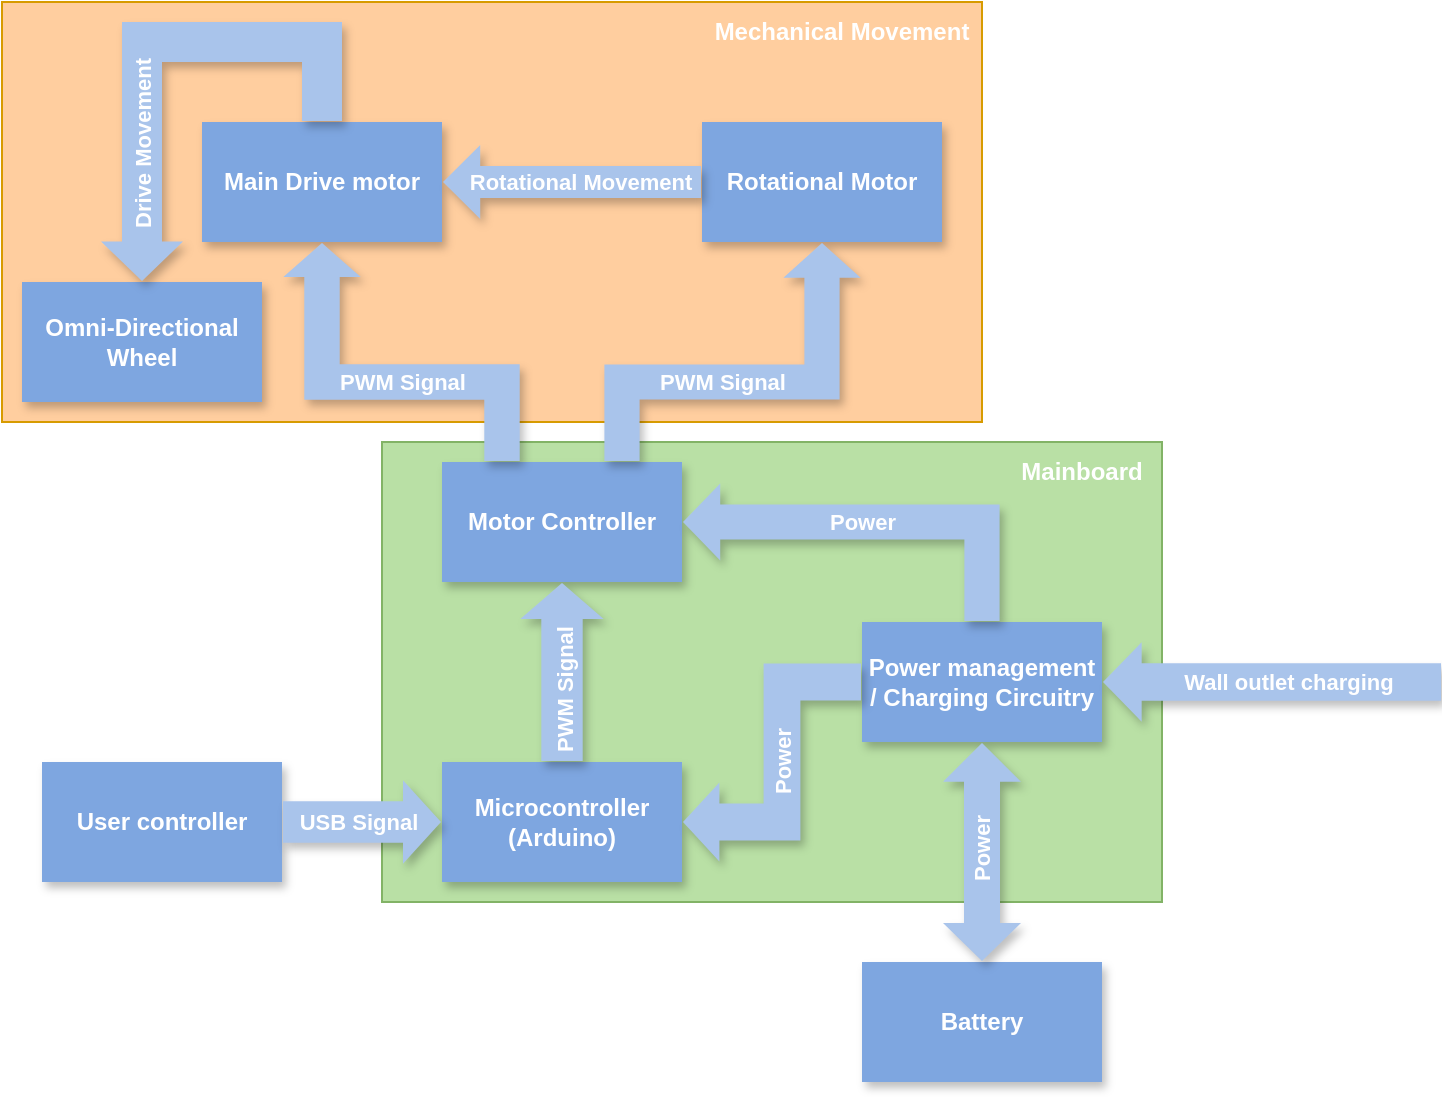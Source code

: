 <mxfile version="21.3.7" type="device">
  <diagram name="Page-1" id="_5MBkdKM8Xg6dZCR3AkQ">
    <mxGraphModel dx="1430" dy="782" grid="1" gridSize="10" guides="1" tooltips="1" connect="1" arrows="1" fold="1" page="1" pageScale="1" pageWidth="850" pageHeight="1100" math="0" shadow="0">
      <root>
        <mxCell id="0" />
        <mxCell id="1" parent="0" />
        <mxCell id="DGIZA6DbEYCkTqBpSOKV-38" value="" style="rounded=0;whiteSpace=wrap;html=1;fillColor=#B9E0A5;strokeColor=#82b366;" vertex="1" parent="1">
          <mxGeometry x="280" y="380" width="390" height="230" as="geometry" />
        </mxCell>
        <mxCell id="DGIZA6DbEYCkTqBpSOKV-39" value="" style="rounded=0;whiteSpace=wrap;html=1;fillColor=#FFCE9F;strokeColor=#d79b00;" vertex="1" parent="1">
          <mxGeometry x="90" y="160" width="490" height="210" as="geometry" />
        </mxCell>
        <mxCell id="wunuRDhryvDSYgeNqyzK-1" value="Main Drive motor" style="rounded=0;whiteSpace=wrap;html=1;fontColor=#FFFFFF;strokeColor=none;fillColor=#7EA6E0;fontStyle=1;shadow=1;" parent="1" vertex="1">
          <mxGeometry x="190" y="220" width="120" height="60" as="geometry" />
        </mxCell>
        <mxCell id="wunuRDhryvDSYgeNqyzK-2" value="Rotational Motor" style="rounded=0;whiteSpace=wrap;html=1;fontColor=#FFFFFF;strokeColor=none;fillColor=#7EA6E0;fontStyle=1;shadow=1;" parent="1" vertex="1">
          <mxGeometry x="440" y="220" width="120" height="60" as="geometry" />
        </mxCell>
        <mxCell id="DGIZA6DbEYCkTqBpSOKV-1" value="Motor Controller" style="rounded=0;whiteSpace=wrap;html=1;fontColor=#FFFFFF;strokeColor=none;fillColor=#7EA6E0;fontStyle=1;shadow=1;" vertex="1" parent="1">
          <mxGeometry x="310" y="390" width="120" height="60" as="geometry" />
        </mxCell>
        <mxCell id="DGIZA6DbEYCkTqBpSOKV-2" value="Microcontroller (Arduino)" style="rounded=0;whiteSpace=wrap;html=1;fontColor=#FFFFFF;strokeColor=none;fillColor=#7EA6E0;fontStyle=1;shadow=1;" vertex="1" parent="1">
          <mxGeometry x="310" y="540" width="120" height="60" as="geometry" />
        </mxCell>
        <mxCell id="DGIZA6DbEYCkTqBpSOKV-3" value="Battery" style="rounded=0;whiteSpace=wrap;html=1;fontColor=#FFFFFF;strokeColor=none;fillColor=#7EA6E0;fontStyle=1;shadow=1;" vertex="1" parent="1">
          <mxGeometry x="520" y="640" width="120" height="60" as="geometry" />
        </mxCell>
        <mxCell id="DGIZA6DbEYCkTqBpSOKV-4" value="User controller" style="rounded=0;whiteSpace=wrap;html=1;fontColor=#FFFFFF;strokeColor=none;fillColor=#7EA6E0;fontStyle=1;shadow=1;" vertex="1" parent="1">
          <mxGeometry x="110" y="540" width="120" height="60" as="geometry" />
        </mxCell>
        <mxCell id="DGIZA6DbEYCkTqBpSOKV-5" value="Omni-Directional Wheel" style="rounded=0;whiteSpace=wrap;html=1;fontColor=#FFFFFF;strokeColor=none;fillColor=#7EA6E0;fontStyle=1;shadow=1;" vertex="1" parent="1">
          <mxGeometry x="100" y="300" width="120" height="60" as="geometry" />
        </mxCell>
        <mxCell id="DGIZA6DbEYCkTqBpSOKV-6" value="" style="shape=flexArrow;endArrow=classic;html=1;rounded=0;entryX=0.5;entryY=0;entryDx=0;entryDy=0;exitX=0.5;exitY=0;exitDx=0;exitDy=0;width=20;endSize=6.268;edgeStyle=orthogonalEdgeStyle;labelBackgroundColor=#A9C4EB;fontColor=#FFFFFF;fillColor=#A9C4EB;strokeColor=none;shadow=1;" edge="1" parent="1" source="wunuRDhryvDSYgeNqyzK-1" target="DGIZA6DbEYCkTqBpSOKV-5">
          <mxGeometry width="50" height="50" relative="1" as="geometry">
            <mxPoint x="400" y="400" as="sourcePoint" />
            <mxPoint x="450" y="350" as="targetPoint" />
            <Array as="points">
              <mxPoint x="250" y="180" />
              <mxPoint x="160" y="180" />
            </Array>
          </mxGeometry>
        </mxCell>
        <mxCell id="DGIZA6DbEYCkTqBpSOKV-9" value="" style="shape=flexArrow;endArrow=classic;html=1;rounded=0;entryX=1;entryY=0.5;entryDx=0;entryDy=0;exitX=0;exitY=0.5;exitDx=0;exitDy=0;width=16;endSize=5.868;labelBackgroundColor=#A9C4EB;fontColor=#FFFFFF;fillColor=#A9C4EB;strokeColor=none;shadow=1;" edge="1" parent="1" source="wunuRDhryvDSYgeNqyzK-2" target="wunuRDhryvDSYgeNqyzK-1">
          <mxGeometry width="50" height="50" relative="1" as="geometry">
            <mxPoint x="400" y="400" as="sourcePoint" />
            <mxPoint x="450" y="350" as="targetPoint" />
          </mxGeometry>
        </mxCell>
        <mxCell id="DGIZA6DbEYCkTqBpSOKV-34" value="Rotational Movement" style="edgeLabel;html=1;align=center;verticalAlign=middle;resizable=0;points=[];labelBackgroundColor=#A9C4EB;fontColor=#FFFFFF;fontStyle=1" vertex="1" connectable="0" parent="DGIZA6DbEYCkTqBpSOKV-9">
          <mxGeometry x="0.179" relative="1" as="geometry">
            <mxPoint x="15" as="offset" />
          </mxGeometry>
        </mxCell>
        <mxCell id="DGIZA6DbEYCkTqBpSOKV-15" value="" style="shape=flexArrow;endArrow=classic;html=1;rounded=0;entryX=0;entryY=0.5;entryDx=0;entryDy=0;exitX=1;exitY=0.5;exitDx=0;exitDy=0;width=20.667;endSize=6;labelBackgroundColor=#A9C4EB;fontColor=#FFFFFF;fillColor=#A9C4EB;strokeColor=none;shadow=1;" edge="1" parent="1" source="DGIZA6DbEYCkTqBpSOKV-4" target="DGIZA6DbEYCkTqBpSOKV-2">
          <mxGeometry width="50" height="50" relative="1" as="geometry">
            <mxPoint x="400" y="400" as="sourcePoint" />
            <mxPoint x="450" y="350" as="targetPoint" />
          </mxGeometry>
        </mxCell>
        <mxCell id="DGIZA6DbEYCkTqBpSOKV-30" value="USB Signal" style="edgeLabel;html=1;align=center;verticalAlign=middle;resizable=0;points=[];rotation=0;labelBackgroundColor=#A9C4EB;fontColor=#FFFFFF;fontStyle=1" vertex="1" connectable="0" parent="DGIZA6DbEYCkTqBpSOKV-15">
          <mxGeometry x="-0.442" y="4" relative="1" as="geometry">
            <mxPoint x="15" y="4" as="offset" />
          </mxGeometry>
        </mxCell>
        <mxCell id="DGIZA6DbEYCkTqBpSOKV-16" value="Power management / Charging Circuitry" style="rounded=0;whiteSpace=wrap;html=1;strokeColor=none;fillColor=#7EA6E0;fontColor=#FFFFFF;fontStyle=1;shadow=1;" vertex="1" parent="1">
          <mxGeometry x="520" y="470" width="120" height="60" as="geometry" />
        </mxCell>
        <mxCell id="DGIZA6DbEYCkTqBpSOKV-18" value="" style="shape=flexArrow;endArrow=classic;startArrow=classic;html=1;rounded=0;exitX=0.5;exitY=1;exitDx=0;exitDy=0;entryX=0.5;entryY=0;entryDx=0;entryDy=0;edgeStyle=orthogonalEdgeStyle;width=18;startSize=6.11;labelBackgroundColor=#A9C4EB;fontColor=#FFFFFF;fillColor=#A9C4EB;strokeColor=none;shadow=1;" edge="1" parent="1" source="DGIZA6DbEYCkTqBpSOKV-16" target="DGIZA6DbEYCkTqBpSOKV-3">
          <mxGeometry width="100" height="100" relative="1" as="geometry">
            <mxPoint x="610" y="510" as="sourcePoint" />
            <mxPoint x="530" y="500" as="targetPoint" />
          </mxGeometry>
        </mxCell>
        <mxCell id="DGIZA6DbEYCkTqBpSOKV-29" value="Power" style="edgeLabel;html=1;align=center;verticalAlign=middle;resizable=0;points=[];rotation=-90;labelBackgroundColor=#A9C4EB;fontColor=#FFFFFF;fontStyle=1" vertex="1" connectable="0" parent="DGIZA6DbEYCkTqBpSOKV-18">
          <mxGeometry x="-0.1" y="-7" relative="1" as="geometry">
            <mxPoint x="7" y="4" as="offset" />
          </mxGeometry>
        </mxCell>
        <mxCell id="DGIZA6DbEYCkTqBpSOKV-19" value="" style="shape=flexArrow;endArrow=classic;html=1;rounded=0;exitX=0.5;exitY=0;exitDx=0;exitDy=0;entryX=1;entryY=0.5;entryDx=0;entryDy=0;edgeStyle=orthogonalEdgeStyle;width=17.6;endSize=5.868;fillColor=#A9C4EB;strokeColor=none;shadow=1;" edge="1" parent="1" source="DGIZA6DbEYCkTqBpSOKV-16" target="DGIZA6DbEYCkTqBpSOKV-1">
          <mxGeometry width="50" height="50" relative="1" as="geometry">
            <mxPoint x="400" y="400" as="sourcePoint" />
            <mxPoint x="450" y="350" as="targetPoint" />
          </mxGeometry>
        </mxCell>
        <mxCell id="DGIZA6DbEYCkTqBpSOKV-20" value="" style="shape=flexArrow;endArrow=classic;html=1;rounded=0;exitX=0;exitY=0.5;exitDx=0;exitDy=0;entryX=1;entryY=0.5;entryDx=0;entryDy=0;edgeStyle=orthogonalEdgeStyle;width=18.4;endSize=5.732;labelBackgroundColor=#A9C4EB;fontColor=#FFFFFF;fillColor=#A9C4EB;strokeColor=none;shadow=1;" edge="1" parent="1" source="DGIZA6DbEYCkTqBpSOKV-16" target="DGIZA6DbEYCkTqBpSOKV-2">
          <mxGeometry width="50" height="50" relative="1" as="geometry">
            <mxPoint x="400" y="400" as="sourcePoint" />
            <mxPoint x="450" y="350" as="targetPoint" />
            <Array as="points">
              <mxPoint x="480" y="500" />
              <mxPoint x="480" y="570" />
            </Array>
          </mxGeometry>
        </mxCell>
        <mxCell id="DGIZA6DbEYCkTqBpSOKV-21" value="" style="shape=flexArrow;endArrow=classic;html=1;rounded=0;exitX=0.5;exitY=0;exitDx=0;exitDy=0;entryX=0.5;entryY=1;entryDx=0;entryDy=0;width=20.69;endSize=5.655;strokeColor=none;fillColor=#A9C4EB;shadow=1;" edge="1" parent="1" source="DGIZA6DbEYCkTqBpSOKV-2" target="DGIZA6DbEYCkTqBpSOKV-1">
          <mxGeometry width="50" height="50" relative="1" as="geometry">
            <mxPoint x="400" y="400" as="sourcePoint" />
            <mxPoint x="450" y="350" as="targetPoint" />
          </mxGeometry>
        </mxCell>
        <mxCell id="DGIZA6DbEYCkTqBpSOKV-22" value="" style="shape=flexArrow;endArrow=classic;html=1;rounded=0;exitX=0.75;exitY=0;exitDx=0;exitDy=0;edgeStyle=orthogonalEdgeStyle;width=17.6;endSize=5.468;labelBackgroundColor=#A9C4EB;fontColor=#FFFFFF;fillColor=#A9C4EB;strokeColor=none;shadow=1;" edge="1" parent="1" source="DGIZA6DbEYCkTqBpSOKV-1">
          <mxGeometry width="50" height="50" relative="1" as="geometry">
            <mxPoint x="400" y="400" as="sourcePoint" />
            <mxPoint x="500" y="280" as="targetPoint" />
            <Array as="points">
              <mxPoint x="400" y="350" />
              <mxPoint x="500" y="350" />
            </Array>
          </mxGeometry>
        </mxCell>
        <mxCell id="DGIZA6DbEYCkTqBpSOKV-35" value="PWM Signal" style="edgeLabel;html=1;align=center;verticalAlign=middle;resizable=0;points=[];labelBackgroundColor=#A9C4EB;fontColor=#FFFFFF;fontStyle=1" vertex="1" connectable="0" parent="DGIZA6DbEYCkTqBpSOKV-22">
          <mxGeometry x="-0.316" y="2" relative="1" as="geometry">
            <mxPoint x="18" y="2" as="offset" />
          </mxGeometry>
        </mxCell>
        <mxCell id="DGIZA6DbEYCkTqBpSOKV-23" value="" style="shape=flexArrow;endArrow=classic;html=1;rounded=0;entryX=0.5;entryY=1;entryDx=0;entryDy=0;exitX=0.25;exitY=0;exitDx=0;exitDy=0;edgeStyle=orthogonalEdgeStyle;width=17.714;endSize=5.331;labelBackgroundColor=#A9C4EB;fontColor=#FFFFFF;fillColor=#A9C4EB;strokeColor=none;shadow=1;" edge="1" parent="1" source="DGIZA6DbEYCkTqBpSOKV-1" target="wunuRDhryvDSYgeNqyzK-1">
          <mxGeometry width="50" height="50" relative="1" as="geometry">
            <mxPoint x="250" y="350" as="sourcePoint" />
            <mxPoint x="300" y="300" as="targetPoint" />
            <Array as="points">
              <mxPoint x="340" y="350" />
              <mxPoint x="250" y="350" />
            </Array>
          </mxGeometry>
        </mxCell>
        <mxCell id="DGIZA6DbEYCkTqBpSOKV-24" value="" style="shape=flexArrow;endArrow=classic;html=1;rounded=0;entryX=1;entryY=0.5;entryDx=0;entryDy=0;width=18.667;endSize=6.11;labelBackgroundColor=#A9C4EB;fontColor=#FFFFFF;fillColor=#A9C4EB;strokeColor=none;shadow=1;" edge="1" parent="1" target="DGIZA6DbEYCkTqBpSOKV-16">
          <mxGeometry width="50" height="50" relative="1" as="geometry">
            <mxPoint x="810" y="500" as="sourcePoint" />
            <mxPoint x="450" y="360" as="targetPoint" />
          </mxGeometry>
        </mxCell>
        <mxCell id="DGIZA6DbEYCkTqBpSOKV-28" value="Wall outlet charging" style="edgeLabel;html=1;align=center;verticalAlign=middle;resizable=0;points=[];labelBackgroundColor=#A9C4EB;fontColor=#FFFFFF;fontStyle=1" vertex="1" connectable="0" parent="DGIZA6DbEYCkTqBpSOKV-24">
          <mxGeometry x="0.207" y="1" relative="1" as="geometry">
            <mxPoint x="25" y="-1" as="offset" />
          </mxGeometry>
        </mxCell>
        <mxCell id="DGIZA6DbEYCkTqBpSOKV-31" value="Power" style="edgeLabel;html=1;align=center;verticalAlign=middle;resizable=0;points=[];rotation=-90;labelBackgroundColor=#A9C4EB;fontColor=#FFFFFF;fontStyle=1" vertex="1" connectable="0" parent="1">
          <mxGeometry x="480" y="540" as="geometry" />
        </mxCell>
        <mxCell id="DGIZA6DbEYCkTqBpSOKV-32" value="Power" style="edgeLabel;html=1;align=center;verticalAlign=middle;resizable=0;points=[];rotation=0;labelBackgroundColor=#A9C4EB;fontColor=#FFFFFF;fontStyle=1" vertex="1" connectable="0" parent="1">
          <mxGeometry x="520" y="420" as="geometry" />
        </mxCell>
        <mxCell id="DGIZA6DbEYCkTqBpSOKV-36" value="PWM Signal" style="edgeLabel;html=1;align=center;verticalAlign=middle;resizable=0;points=[];labelBackgroundColor=#A9C4EB;fontColor=#FFFFFF;fontStyle=1" vertex="1" connectable="0" parent="1">
          <mxGeometry x="289.999" y="350" as="geometry" />
        </mxCell>
        <mxCell id="DGIZA6DbEYCkTqBpSOKV-37" value="Drive Movement" style="edgeLabel;html=1;align=center;verticalAlign=middle;resizable=0;points=[];rotation=-90;labelBackgroundColor=#A9C4EB;fontColor=#FFFFFF;fontStyle=1" vertex="1" connectable="0" parent="1">
          <mxGeometry x="147.999" y="230" as="geometry">
            <mxPoint x="-1.0" y="12" as="offset" />
          </mxGeometry>
        </mxCell>
        <mxCell id="DGIZA6DbEYCkTqBpSOKV-41" value="PWM Signal" style="edgeLabel;html=1;align=center;verticalAlign=middle;resizable=0;points=[];rotation=-90;labelBackgroundColor=#A9C4EB;fontColor=#FFFFFF;fontStyle=1" vertex="1" connectable="0" parent="1">
          <mxGeometry x="379.999" y="530" as="geometry">
            <mxPoint x="26" y="-9.0" as="offset" />
          </mxGeometry>
        </mxCell>
        <mxCell id="DGIZA6DbEYCkTqBpSOKV-43" value="&lt;b&gt;&lt;font color=&quot;#ffffff&quot;&gt;Mechanical Movement&lt;/font&gt;&lt;/b&gt;" style="text;html=1;strokeColor=none;fillColor=none;align=center;verticalAlign=middle;whiteSpace=wrap;rounded=0;" vertex="1" parent="1">
          <mxGeometry x="440" y="160" width="140" height="30" as="geometry" />
        </mxCell>
        <mxCell id="DGIZA6DbEYCkTqBpSOKV-44" value="&lt;b&gt;&lt;font color=&quot;#ffffff&quot;&gt;Mainboard&lt;/font&gt;&lt;/b&gt;" style="text;html=1;strokeColor=none;fillColor=none;align=center;verticalAlign=middle;whiteSpace=wrap;rounded=0;" vertex="1" parent="1">
          <mxGeometry x="560" y="380" width="140" height="30" as="geometry" />
        </mxCell>
      </root>
    </mxGraphModel>
  </diagram>
</mxfile>
